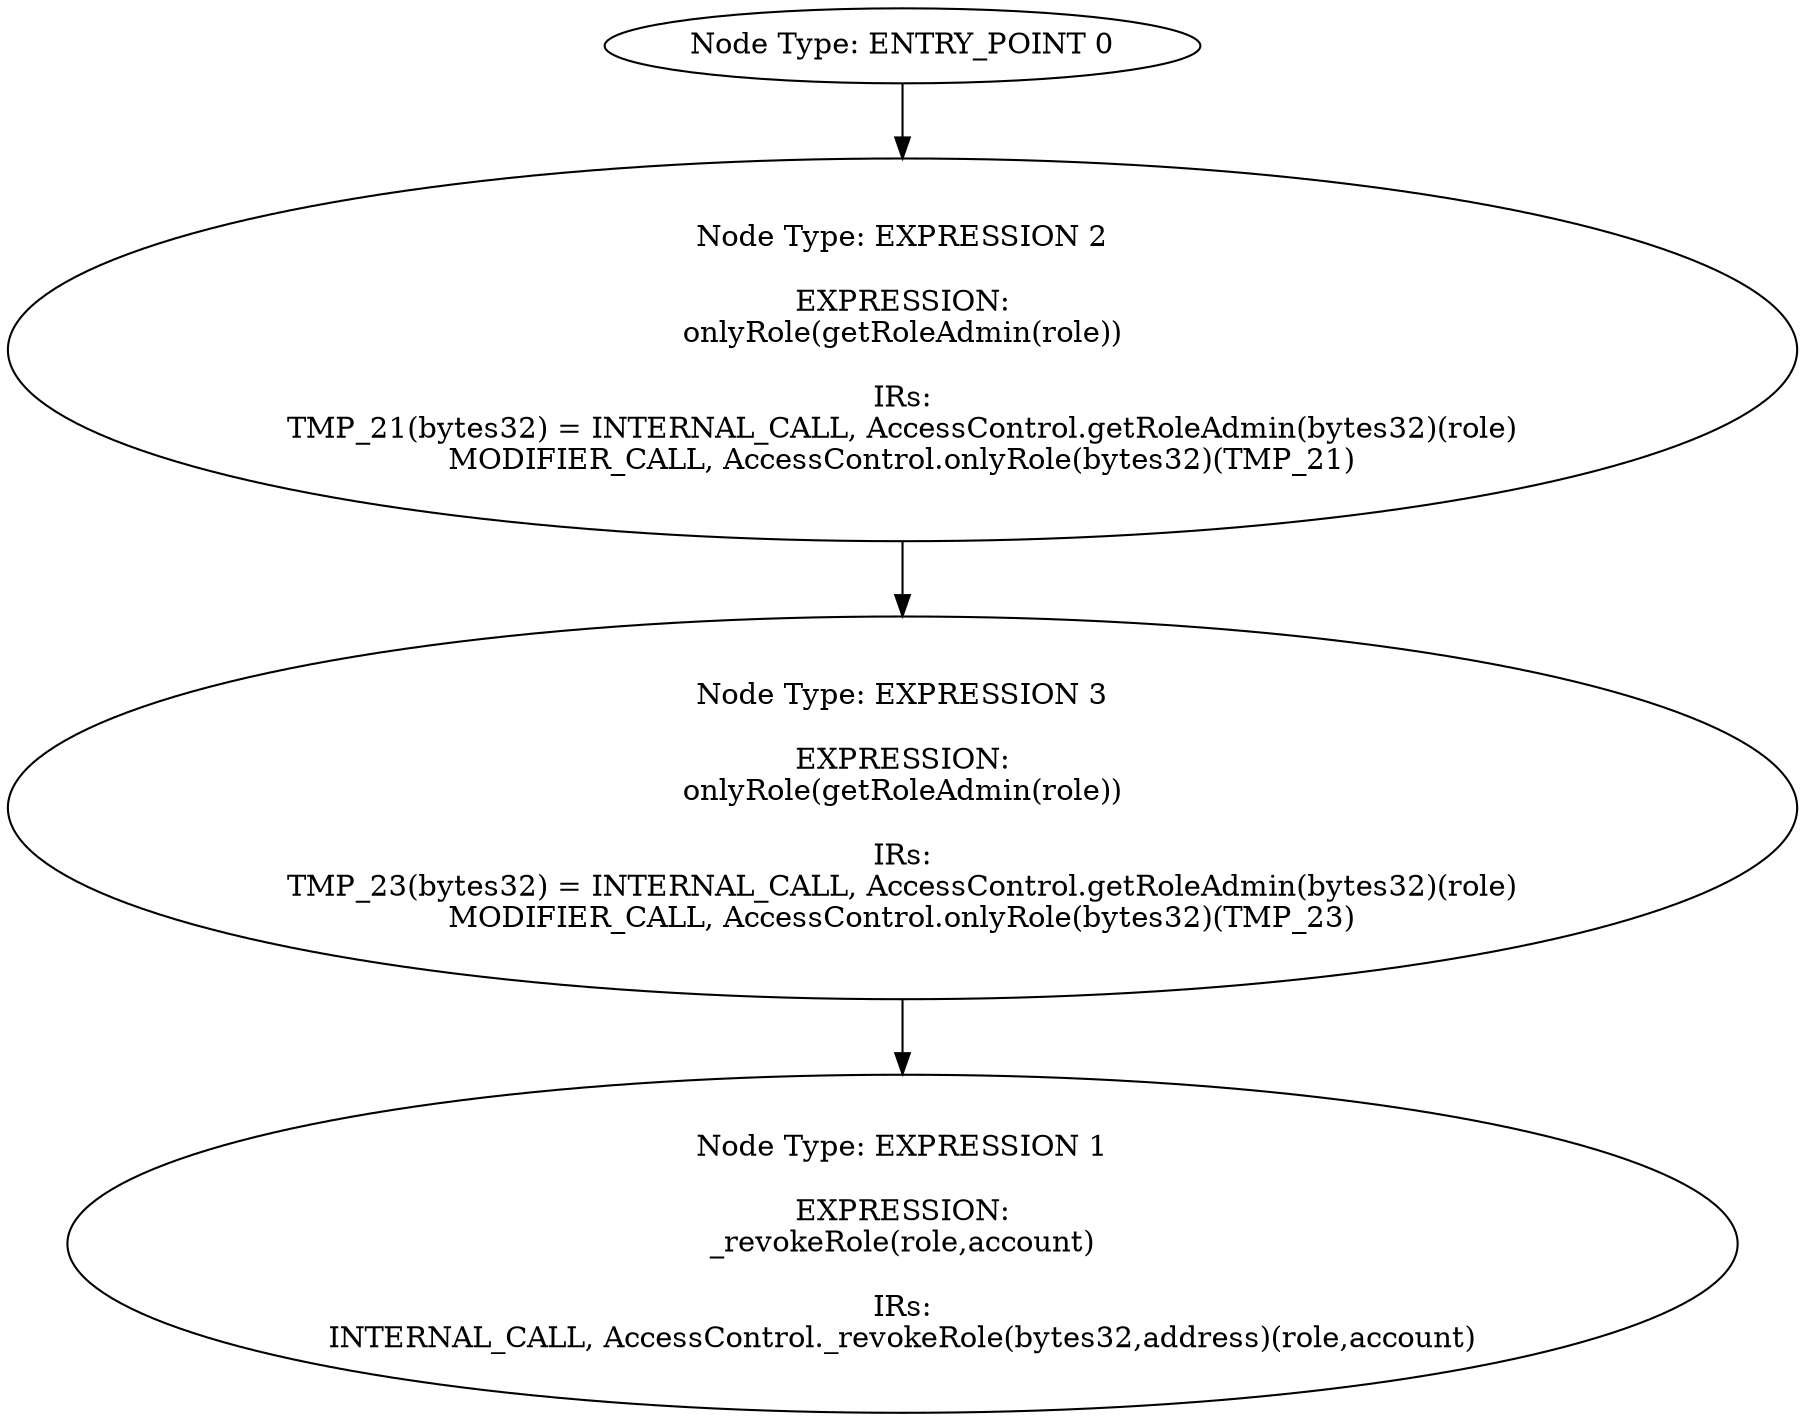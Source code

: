 digraph{
0[label="Node Type: ENTRY_POINT 0
"];
0->2;
1[label="Node Type: EXPRESSION 1

EXPRESSION:
_revokeRole(role,account)

IRs:
INTERNAL_CALL, AccessControl._revokeRole(bytes32,address)(role,account)"];
2[label="Node Type: EXPRESSION 2

EXPRESSION:
onlyRole(getRoleAdmin(role))

IRs:
TMP_21(bytes32) = INTERNAL_CALL, AccessControl.getRoleAdmin(bytes32)(role)
MODIFIER_CALL, AccessControl.onlyRole(bytes32)(TMP_21)"];
2->3;
3[label="Node Type: EXPRESSION 3

EXPRESSION:
onlyRole(getRoleAdmin(role))

IRs:
TMP_23(bytes32) = INTERNAL_CALL, AccessControl.getRoleAdmin(bytes32)(role)
MODIFIER_CALL, AccessControl.onlyRole(bytes32)(TMP_23)"];
3->1;
}
